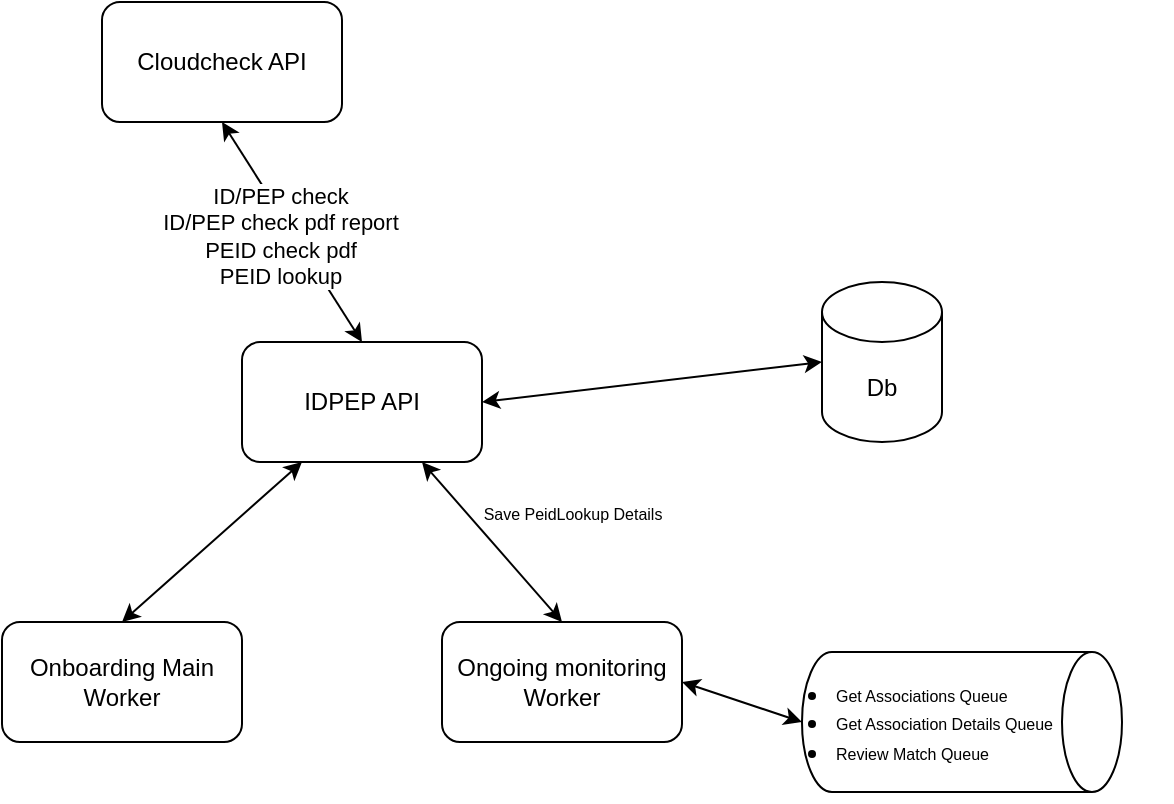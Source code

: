 <mxfile version="23.1.4" type="device">
  <diagram name="Page-1" id="80tjhAXvsbp16i5s1VmT">
    <mxGraphModel dx="1188" dy="626" grid="1" gridSize="10" guides="1" tooltips="1" connect="1" arrows="1" fold="1" page="1" pageScale="1" pageWidth="850" pageHeight="1100" math="0" shadow="0">
      <root>
        <mxCell id="0" />
        <mxCell id="1" parent="0" />
        <mxCell id="i8vn9cTi_SJFojGzk70V-1" value="Cloudcheck API" style="rounded=1;whiteSpace=wrap;html=1;" parent="1" vertex="1">
          <mxGeometry x="250" y="200" width="120" height="60" as="geometry" />
        </mxCell>
        <mxCell id="i8vn9cTi_SJFojGzk70V-2" value="IDPEP API" style="rounded=1;whiteSpace=wrap;html=1;" parent="1" vertex="1">
          <mxGeometry x="320" y="370" width="120" height="60" as="geometry" />
        </mxCell>
        <mxCell id="i8vn9cTi_SJFojGzk70V-3" value="Onboarding Main Worker" style="rounded=1;whiteSpace=wrap;html=1;" parent="1" vertex="1">
          <mxGeometry x="200" y="510" width="120" height="60" as="geometry" />
        </mxCell>
        <mxCell id="i8vn9cTi_SJFojGzk70V-4" value="" style="endArrow=classic;startArrow=classic;html=1;rounded=0;exitX=0.5;exitY=0;exitDx=0;exitDy=0;entryX=0.25;entryY=1;entryDx=0;entryDy=0;" parent="1" source="i8vn9cTi_SJFojGzk70V-3" target="i8vn9cTi_SJFojGzk70V-2" edge="1">
          <mxGeometry width="50" height="50" relative="1" as="geometry">
            <mxPoint x="480" y="500" as="sourcePoint" />
            <mxPoint x="530" y="450" as="targetPoint" />
          </mxGeometry>
        </mxCell>
        <mxCell id="i8vn9cTi_SJFojGzk70V-5" value="" style="endArrow=classic;startArrow=classic;html=1;rounded=0;exitX=0.5;exitY=0;exitDx=0;exitDy=0;entryX=0.5;entryY=1;entryDx=0;entryDy=0;" parent="1" source="i8vn9cTi_SJFojGzk70V-2" target="i8vn9cTi_SJFojGzk70V-1" edge="1">
          <mxGeometry width="50" height="50" relative="1" as="geometry">
            <mxPoint x="560" y="250" as="sourcePoint" />
            <mxPoint x="610" y="200" as="targetPoint" />
          </mxGeometry>
        </mxCell>
        <mxCell id="i8vn9cTi_SJFojGzk70V-8" value="ID/PEP check&lt;br&gt;ID/PEP check pdf report&lt;br&gt;PEID check pdf&lt;br&gt;PEID lookup" style="edgeLabel;html=1;align=center;verticalAlign=middle;resizable=0;points=[];" parent="i8vn9cTi_SJFojGzk70V-5" vertex="1" connectable="0">
          <mxGeometry x="0.171" y="-2" relative="1" as="geometry">
            <mxPoint x="-2" y="12" as="offset" />
          </mxGeometry>
        </mxCell>
        <mxCell id="i8vn9cTi_SJFojGzk70V-6" value="Db" style="shape=cylinder3;whiteSpace=wrap;html=1;boundedLbl=1;backgroundOutline=1;size=15;" parent="1" vertex="1">
          <mxGeometry x="610" y="340" width="60" height="80" as="geometry" />
        </mxCell>
        <mxCell id="i8vn9cTi_SJFojGzk70V-7" value="" style="endArrow=classic;startArrow=classic;html=1;rounded=0;exitX=1;exitY=0.5;exitDx=0;exitDy=0;entryX=0;entryY=0.5;entryDx=0;entryDy=0;entryPerimeter=0;" parent="1" source="i8vn9cTi_SJFojGzk70V-2" target="i8vn9cTi_SJFojGzk70V-6" edge="1">
          <mxGeometry width="50" height="50" relative="1" as="geometry">
            <mxPoint x="570" y="250" as="sourcePoint" />
            <mxPoint x="620" y="200" as="targetPoint" />
          </mxGeometry>
        </mxCell>
        <mxCell id="i8vn9cTi_SJFojGzk70V-9" value="Ongoing monitoring Worker" style="rounded=1;whiteSpace=wrap;html=1;" parent="1" vertex="1">
          <mxGeometry x="420" y="510" width="120" height="60" as="geometry" />
        </mxCell>
        <mxCell id="i8vn9cTi_SJFojGzk70V-11" value="" style="shape=cylinder3;whiteSpace=wrap;html=1;boundedLbl=1;backgroundOutline=1;size=15;rotation=90;" parent="1" vertex="1">
          <mxGeometry x="645" y="480" width="70" height="160" as="geometry" />
        </mxCell>
        <mxCell id="i8vn9cTi_SJFojGzk70V-12" value="" style="endArrow=classic;startArrow=classic;html=1;rounded=0;exitX=1;exitY=0.5;exitDx=0;exitDy=0;entryX=0.5;entryY=1;entryDx=0;entryDy=0;entryPerimeter=0;" parent="1" source="i8vn9cTi_SJFojGzk70V-9" target="i8vn9cTi_SJFojGzk70V-11" edge="1">
          <mxGeometry width="50" height="50" relative="1" as="geometry">
            <mxPoint x="700" y="500" as="sourcePoint" />
            <mxPoint x="750" y="450" as="targetPoint" />
          </mxGeometry>
        </mxCell>
        <mxCell id="i8vn9cTi_SJFojGzk70V-13" value="" style="endArrow=classic;startArrow=classic;html=1;rounded=0;exitX=0.5;exitY=0;exitDx=0;exitDy=0;entryX=0.75;entryY=1;entryDx=0;entryDy=0;" parent="1" source="i8vn9cTi_SJFojGzk70V-9" target="i8vn9cTi_SJFojGzk70V-2" edge="1">
          <mxGeometry width="50" height="50" relative="1" as="geometry">
            <mxPoint x="580" y="340" as="sourcePoint" />
            <mxPoint x="630" y="290" as="targetPoint" />
          </mxGeometry>
        </mxCell>
        <mxCell id="sI1dJiOzYK8pmliRfbTn-4" value="&lt;ul&gt;&lt;li&gt;&lt;font style=&quot;font-size: 8px;&quot;&gt;Get Associations Queue&lt;/font&gt;&lt;/li&gt;&lt;li&gt;&lt;span style=&quot;background-color: initial;&quot;&gt;&lt;font style=&quot;font-size: 8px;&quot;&gt;Get Association Details Queue&lt;/font&gt;&lt;/span&gt;&lt;/li&gt;&lt;li&gt;&lt;span style=&quot;background-color: initial;&quot;&gt;&lt;font style=&quot;font-size: 8px;&quot;&gt;Review Match Queue&lt;/font&gt;&lt;/span&gt;&lt;br&gt;&lt;/li&gt;&lt;/ul&gt;" style="text;strokeColor=none;fillColor=none;html=1;whiteSpace=wrap;verticalAlign=middle;overflow=hidden;" vertex="1" parent="1">
          <mxGeometry x="575" y="520" width="210" height="80" as="geometry" />
        </mxCell>
        <mxCell id="sI1dJiOzYK8pmliRfbTn-6" value="&lt;font style=&quot;font-size: 8px;&quot;&gt;Save PeidLookup Details&lt;/font&gt;" style="text;html=1;align=center;verticalAlign=middle;resizable=0;points=[];autosize=1;strokeColor=none;fillColor=none;" vertex="1" parent="1">
          <mxGeometry x="430" y="440" width="110" height="30" as="geometry" />
        </mxCell>
      </root>
    </mxGraphModel>
  </diagram>
</mxfile>
